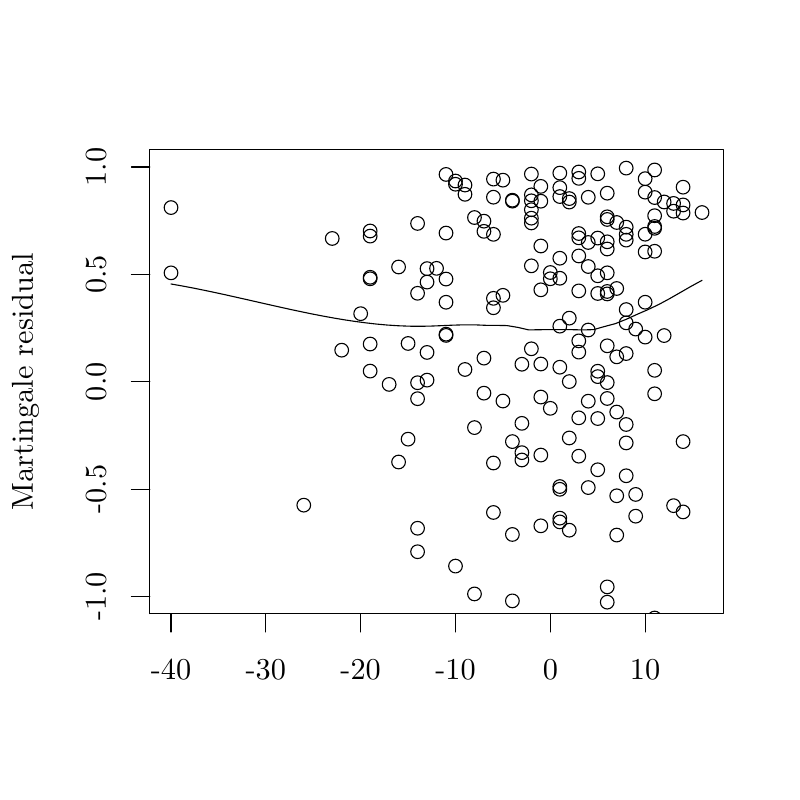 % Created by tikzDevice version 0.8.1 on 2015-02-03 06:53:55
% !TEX encoding = UTF-8 Unicode
\documentclass[11pt]{memoir}
\nonstopmode

\usepackage{tikz}

\usepackage[active,tightpage,psfixbb]{preview}

\PreviewEnvironment{pgfpicture}

\setlength\PreviewBorder{0pt}

\usepackage{amsmath}
\newcommand{\SweaveOpts}[1]{}  % do not interfere with LaTeX
\newcommand{\SweaveInput}[1]{} % because they are not real TeX commands
\newcommand{\Sexpr}[1]{}       % will only be parsed by R


\usepackage{geometry}
\usepackage{amsmath}
\usepackage{lscape}
\geometry{verbose,tmargin=2.5cm,bmargin=2.5cm,lmargin=2.5cm,rmargin=2.5cm}


\begin{document}

\begin{tikzpicture}[x=1pt,y=1pt]
\definecolor{fillColor}{RGB}{255,255,255}
\path[use as bounding box,fill=fillColor,fill opacity=0.00] (0,0) rectangle (289.08,289.08);
\begin{scope}
\path[clip] ( 54.12, 67.32) rectangle (261.36,234.96);
\definecolor{drawColor}{RGB}{0,0,0}

\path[draw=drawColor,line width= 0.4pt,line join=round,line cap=round] (144.03,122.13) circle (  2.47);

\path[draw=drawColor,line width= 0.4pt,line join=round,line cap=round] (215.99,152.99) circle (  2.47);

\path[draw=drawColor,line width= 0.4pt,line join=round,line cap=round] (168.02,218.86) circle (  2.47);

\path[draw=drawColor,line width= 0.4pt,line join=round,line cap=round] (133.75,203.76) circle (  2.47);

\path[draw=drawColor,line width= 0.4pt,line join=round,line cap=round] (120.05,202.91) circle (  2.47);

\path[draw=drawColor,line width= 0.4pt,line join=round,line cap=round] (171.45,210.48) circle (  2.47);

\path[draw=drawColor,line width= 0.4pt,line join=round,line cap=round] (192.01,226.18) circle (  2.47);

\path[draw=drawColor,line width= 0.4pt,line join=round,line cap=round] (215.99,119.33) circle (  2.47);

\path[draw=drawColor,line width= 0.4pt,line join=round,line cap=round] (161.17,226.05) circle (  2.47);

\path[draw=drawColor,line width= 0.4pt,line join=round,line cap=round] (192.01,218.66) circle (  2.47);

\path[draw=drawColor,line width= 0.4pt,line join=round,line cap=round] (198.86,141.53) circle (  2.47);

\path[draw=drawColor,line width= 0.4pt,line join=round,line cap=round] (178.30,103.90) circle (  2.47);

\path[draw=drawColor,line width= 0.4pt,line join=round,line cap=round] (246.83,212.09) circle (  2.47);

\path[draw=drawColor,line width= 0.4pt,line join=round,line cap=round] (212.57,112.90) circle (  2.47);

\path[draw=drawColor,line width= 0.4pt,line join=round,line cap=round] (219.42,164.12) circle (  2.47);

\path[draw=drawColor,line width= 0.4pt,line join=round,line cap=round] (178.30, 56.50) circle (  2.47);

\path[draw=drawColor,line width= 0.4pt,line join=round,line cap=round] (150.89,183.10) circle (  2.47);

\path[draw=drawColor,line width= 0.4pt,line join=round,line cap=round] (219.42,182.87) circle (  2.47);

\path[draw=drawColor,line width= 0.4pt,line join=round,line cap=round] (219.42,219.28) circle (  2.47);

\path[draw=drawColor,line width= 0.4pt,line join=round,line cap=round] (192.01,208.52) circle (  2.47);

\path[draw=drawColor,line width= 0.4pt,line join=round,line cap=round] (154.31,151.72) circle (  2.47);

\path[draw=drawColor,line width= 0.4pt,line join=round,line cap=round] (236.55,227.66) circle (  2.47);

\path[draw=drawColor,line width= 0.4pt,line join=round,line cap=round] (192.01,216.52) circle (  2.47);

\path[draw=drawColor,line width= 0.4pt,line join=round,line cap=round] (133.75,188.88) circle (  2.47);

\path[draw=drawColor,line width= 0.4pt,line join=round,line cap=round] (209.14,165.90) circle (  2.47);

\path[draw=drawColor,line width= 0.4pt,line join=round,line cap=round] (202.29,218.05) circle (  2.47);

\path[draw=drawColor,line width= 0.4pt,line join=round,line cap=round] (188.58,157.46) circle (  2.47);

\path[draw=drawColor,line width= 0.4pt,line join=round,line cap=round] (226.27,117.16) circle (  2.47);

\path[draw=drawColor,line width= 0.4pt,line join=round,line cap=round] (222.85,208.68) circle (  2.47);

\path[draw=drawColor,line width= 0.4pt,line join=round,line cap=round] (123.47,162.54) circle (  2.47);

\path[draw=drawColor,line width= 0.4pt,line join=round,line cap=round] (195.43, 99.07) circle (  2.47);

\path[draw=drawColor,line width= 0.4pt,line join=round,line cap=round] (226.27,135.69) circle (  2.47);

\path[draw=drawColor,line width= 0.4pt,line join=round,line cap=round] (195.43,221.73) circle (  2.47);

\path[draw=drawColor,line width= 0.4pt,line join=round,line cap=round] (236.55,206.58) circle (  2.47);

\path[draw=drawColor,line width= 0.4pt,line join=round,line cap=round] (209.14,203.13) circle (  2.47);

\path[draw=drawColor,line width= 0.4pt,line join=round,line cap=round] (236.55,155.26) circle (  2.47);

\path[draw=drawColor,line width= 0.4pt,line join=round,line cap=round] (195.43,200.19) circle (  2.47);

\path[draw=drawColor,line width= 0.4pt,line join=round,line cap=round] (215.99,137.84) circle (  2.47);

\path[draw=drawColor,line width= 0.4pt,line join=round,line cap=round] (178.30,177.87) circle (  2.47);

\path[draw=drawColor,line width= 0.4pt,line join=round,line cap=round] (198.86,190.61) circle (  2.47);

\path[draw=drawColor,line width= 0.4pt,line join=round,line cap=round] (168.02,222.21) circle (  2.47);

\path[draw=drawColor,line width= 0.4pt,line join=round,line cap=round] (205.71, 97.49) circle (  2.47);

\path[draw=drawColor,line width= 0.4pt,line join=round,line cap=round] (236.55, 65.76) circle (  2.47);

\path[draw=drawColor,line width= 0.4pt,line join=round,line cap=round] (161.17,204.86) circle (  2.47);

\path[draw=drawColor,line width= 0.4pt,line join=round,line cap=round] (195.43,216.37) circle (  2.47);

\path[draw=drawColor,line width= 0.4pt,line join=round,line cap=round] (154.31,192.01) circle (  2.47);

\path[draw=drawColor,line width= 0.4pt,line join=round,line cap=round] (202.29,112.27) circle (  2.47);

\path[draw=drawColor,line width= 0.4pt,line join=round,line cap=round] (219.42, 71.49) circle (  2.47);

\path[draw=drawColor,line width= 0.4pt,line join=round,line cap=round] (202.29,100.49) circle (  2.47);

\path[draw=drawColor,line width= 0.4pt,line join=round,line cap=round] (133.75,205.61) circle (  2.47);

\path[draw=drawColor,line width= 0.4pt,line join=round,line cap=round] (209.14,226.93) circle (  2.47);

\path[draw=drawColor,line width= 0.4pt,line join=round,line cap=round] (236.55, 49.97) circle (  2.47);

\path[draw=drawColor,line width= 0.4pt,line join=round,line cap=round] (195.43,157.54) circle (  2.47);

\path[draw=drawColor,line width= 0.4pt,line join=round,line cap=round] (109.77,106.54) circle (  2.47);

\path[draw=drawColor,line width= 0.4pt,line join=round,line cap=round] (219.42,201.70) circle (  2.47);

\path[draw=drawColor,line width= 0.4pt,line join=round,line cap=round] (236.55,207.24) circle (  2.47);

\path[draw=drawColor,line width= 0.4pt,line join=round,line cap=round] (174.87,147.01) circle (  2.47);

\path[draw=drawColor,line width= 0.4pt,line join=round,line cap=round] (164.59,223.67) circle (  2.47);

\path[draw=drawColor,line width= 0.4pt,line join=round,line cap=round] (243.40,215.57) circle (  2.47);

\path[draw=drawColor,line width= 0.4pt,line join=round,line cap=round] (222.85,160.13) circle (  2.47);

\path[draw=drawColor,line width= 0.4pt,line join=round,line cap=round] (233.12,167.27) circle (  2.47);

\path[draw=drawColor,line width= 0.4pt,line join=round,line cap=round] (233.12,224.52) circle (  2.47);

\path[draw=drawColor,line width= 0.4pt,line join=round,line cap=round] (239.98,167.82) circle (  2.47);

\path[draw=drawColor,line width= 0.4pt,line join=round,line cap=round] (226.27,204.40) circle (  2.47);

\path[draw=drawColor,line width= 0.4pt,line join=round,line cap=round] (198.86,188.34) circle (  2.47);

\path[draw=drawColor,line width= 0.4pt,line join=round,line cap=round] (209.14,183.96) circle (  2.47);

\path[draw=drawColor,line width= 0.4pt,line join=round,line cap=round] (209.14,124.24) circle (  2.47);

\path[draw=drawColor,line width= 0.4pt,line join=round,line cap=round] (222.85,184.83) circle (  2.47);

\path[draw=drawColor,line width= 0.4pt,line join=round,line cap=round] (195.43,124.64) circle (  2.47);

\path[draw=drawColor,line width= 0.4pt,line join=round,line cap=round] (236.55,146.78) circle (  2.47);

\path[draw=drawColor,line width= 0.4pt,line join=round,line cap=round] (192.01,213.30) circle (  2.47);

\path[draw=drawColor,line width= 0.4pt,line join=round,line cap=round] (188.58,136.10) circle (  2.47);

\path[draw=drawColor,line width= 0.4pt,line join=round,line cap=round] (168.02,155.57) circle (  2.47);

\path[draw=drawColor,line width= 0.4pt,line join=round,line cap=round] (150.89,145.01) circle (  2.47);

\path[draw=drawColor,line width= 0.4pt,line join=round,line cap=round] (171.45,134.57) circle (  2.47);

\path[draw=drawColor,line width= 0.4pt,line join=round,line cap=round] (215.99,154.93) circle (  2.47);

\path[draw=drawColor,line width= 0.4pt,line join=round,line cap=round] (226.27,202.31) circle (  2.47);

\path[draw=drawColor,line width= 0.4pt,line join=round,line cap=round] (215.99,183.03) circle (  2.47);

\path[draw=drawColor,line width= 0.4pt,line join=round,line cap=round] (157.74,192.11) circle (  2.47);

\path[draw=drawColor,line width= 0.4pt,line join=round,line cap=round] (215.99,203.05) circle (  2.47);

\path[draw=drawColor,line width= 0.4pt,line join=round,line cap=round] (202.29,156.39) circle (  2.47);

\path[draw=drawColor,line width= 0.4pt,line join=round,line cap=round] (192.01,163.04) circle (  2.47);

\path[draw=drawColor,line width= 0.4pt,line join=round,line cap=round] (215.99,226.26) circle (  2.47);

\path[draw=drawColor,line width= 0.4pt,line join=round,line cap=round] (212.57,201.46) circle (  2.47);

\path[draw=drawColor,line width= 0.4pt,line join=round,line cap=round] (209.14,196.59) circle (  2.47);

\path[draw=drawColor,line width= 0.4pt,line join=round,line cap=round] (202.29,113.26) circle (  2.47);

\path[draw=drawColor,line width= 0.4pt,line join=round,line cap=round] (192.01,210.24) circle (  2.47);

\path[draw=drawColor,line width= 0.4pt,line join=round,line cap=round] (202.29,188.53) circle (  2.47);

\path[draw=drawColor,line width= 0.4pt,line join=round,line cap=round] (246.83,221.44) circle (  2.47);

\path[draw=drawColor,line width= 0.4pt,line join=round,line cap=round] (222.85,109.93) circle (  2.47);

\path[draw=drawColor,line width= 0.4pt,line join=round,line cap=round] (147.46,164.97) circle (  2.47);

\path[draw=drawColor,line width= 0.4pt,line join=round,line cap=round] (205.71,130.82) circle (  2.47);

\path[draw=drawColor,line width= 0.4pt,line join=round,line cap=round] (185.15, 71.95) circle (  2.47);

\path[draw=drawColor,line width= 0.4pt,line join=round,line cap=round] (185.15,129.51) circle (  2.47);

\path[draw=drawColor,line width= 0.4pt,line join=round,line cap=round] (178.30,204.40) circle (  2.47);

\path[draw=drawColor,line width= 0.4pt,line join=round,line cap=round] (205.71,217.32) circle (  2.47);

\path[draw=drawColor,line width= 0.4pt,line join=round,line cap=round] (226.27,228.33) circle (  2.47);

\path[draw=drawColor,line width= 0.4pt,line join=round,line cap=round] (164.59, 84.52) circle (  2.47);

\path[draw=drawColor,line width= 0.4pt,line join=round,line cap=round] (195.43,184.35) circle (  2.47);

\path[draw=drawColor,line width= 0.4pt,line join=round,line cap=round] (150.89,208.34) circle (  2.47);

\path[draw=drawColor,line width= 0.4pt,line join=round,line cap=round] (161.17,168.32) circle (  2.47);

\path[draw=drawColor,line width= 0.4pt,line join=round,line cap=round] (205.71,216.06) circle (  2.47);

\path[draw=drawColor,line width= 0.4pt,line join=round,line cap=round] (154.31,161.73) circle (  2.47);

\path[draw=drawColor,line width= 0.4pt,line join=round,line cap=round] (212.57,192.77) circle (  2.47);

\path[draw=drawColor,line width= 0.4pt,line join=round,line cap=round] (229.70,170.17) circle (  2.47);

\path[draw=drawColor,line width= 0.4pt,line join=round,line cap=round] (215.99,189.42) circle (  2.47);

\path[draw=drawColor,line width= 0.4pt,line join=round,line cap=round] (253.68,212.28) circle (  2.47);

\path[draw=drawColor,line width= 0.4pt,line join=round,line cap=round] ( 61.80,214.07) circle (  2.47);

\path[draw=drawColor,line width= 0.4pt,line join=round,line cap=round] (161.17,167.88) circle (  2.47);

\path[draw=drawColor,line width= 0.4pt,line join=round,line cap=round] (219.42,209.78) circle (  2.47);

\path[draw=drawColor,line width= 0.4pt,line join=round,line cap=round] (219.42,183.76) circle (  2.47);

\path[draw=drawColor,line width= 0.4pt,line join=round,line cap=round] (171.45, 74.46) circle (  2.47);

\path[draw=drawColor,line width= 0.4pt,line join=round,line cap=round] (209.14,224.63) circle (  2.47);

\path[draw=drawColor,line width= 0.4pt,line join=round,line cap=round] (246.83,129.50) circle (  2.47);

\path[draw=drawColor,line width= 0.4pt,line join=round,line cap=round] (246.83,104.10) circle (  2.47);

\path[draw=drawColor,line width= 0.4pt,line join=round,line cap=round] (215.99, 16.07) circle (  2.47);

\path[draw=drawColor,line width= 0.4pt,line join=round,line cap=round] (205.71,174.12) circle (  2.47);

\path[draw=drawColor,line width= 0.4pt,line join=round,line cap=round] (164.59,222.50) circle (  2.47);

\path[draw=drawColor,line width= 0.4pt,line join=round,line cap=round] (133.75,154.98) circle (  2.47);

\path[draw=drawColor,line width= 0.4pt,line join=round,line cap=round] (161.17,188.24) circle (  2.47);

\path[draw=drawColor,line width= 0.4pt,line join=round,line cap=round] (130.33,175.73) circle (  2.47);

\path[draw=drawColor,line width= 0.4pt,line join=round,line cap=round] (185.15,216.40) circle (  2.47);

\path[draw=drawColor,line width= 0.4pt,line join=round,line cap=round] (212.57,217.79) circle (  2.47);

\path[draw=drawColor,line width= 0.4pt,line join=round,line cap=round] (246.83,215.02) circle (  2.47);

\path[draw=drawColor,line width= 0.4pt,line join=round,line cap=round] (150.89, 89.71) circle (  2.47);

\path[draw=drawColor,line width= 0.4pt,line join=round,line cap=round] (144.03,192.60) circle (  2.47);

\path[draw=drawColor,line width= 0.4pt,line join=round,line cap=round] (133.75,164.76) circle (  2.47);

\path[draw=drawColor,line width= 0.4pt,line join=round,line cap=round] (181.73,144.17) circle (  2.47);

\path[draw=drawColor,line width= 0.4pt,line join=round,line cap=round] (219.42,199.10) circle (  2.47);

\path[draw=drawColor,line width= 0.4pt,line join=round,line cap=round] (219.42, 77.00) circle (  2.47);

\path[draw=drawColor,line width= 0.4pt,line join=round,line cap=round] (233.12,219.65) circle (  2.47);

\path[draw=drawColor,line width= 0.4pt,line join=round,line cap=round] (178.30,181.27) circle (  2.47);

\path[draw=drawColor,line width= 0.4pt,line join=round,line cap=round] (181.73,223.98) circle (  2.47);

\path[draw=drawColor,line width= 0.4pt,line join=round,line cap=round] (140.61,150.18) circle (  2.47);

\path[draw=drawColor,line width= 0.4pt,line join=round,line cap=round] (226.27,207.00) circle (  2.47);

\path[draw=drawColor,line width= 0.4pt,line join=round,line cap=round] (219.42,145.09) circle (  2.47);

\path[draw=drawColor,line width= 0.4pt,line join=round,line cap=round] (202.29,195.77) circle (  2.47);

\path[draw=drawColor,line width= 0.4pt,line join=round,line cap=round] (226.27,129.03) circle (  2.47);

\path[draw=drawColor,line width= 0.4pt,line join=round,line cap=round] (202.29,221.28) circle (  2.47);

\path[draw=drawColor,line width= 0.4pt,line join=round,line cap=round] (188.58,122.86) circle (  2.47);

\path[draw=drawColor,line width= 0.4pt,line join=round,line cap=round] (209.14,161.84) circle (  2.47);

\path[draw=drawColor,line width= 0.4pt,line join=round,line cap=round] (226.27,172.41) circle (  2.47);

\path[draw=drawColor,line width= 0.4pt,line join=round,line cap=round] (150.89, 98.20) circle (  2.47);

\path[draw=drawColor,line width= 0.4pt,line join=round,line cap=round] (222.85,140.18) circle (  2.47);

\path[draw=drawColor,line width= 0.4pt,line join=round,line cap=round] (154.31,187.15) circle (  2.47);

\path[draw=drawColor,line width= 0.4pt,line join=round,line cap=round] (174.87,209.16) circle (  2.47);

\path[draw=drawColor,line width= 0.4pt,line join=round,line cap=round] (188.58,125.51) circle (  2.47);

\path[draw=drawColor,line width= 0.4pt,line join=round,line cap=round] (161.17,179.86) circle (  2.47);

\path[draw=drawColor,line width= 0.4pt,line join=round,line cap=round] (178.30,217.82) circle (  2.47);

\path[draw=drawColor,line width= 0.4pt,line join=round,line cap=round] (174.87,205.48) circle (  2.47);

\path[draw=drawColor,line width= 0.4pt,line join=round,line cap=round] (233.12,179.87) circle (  2.47);

\path[draw=drawColor,line width= 0.4pt,line join=round,line cap=round] (209.14,138.09) circle (  2.47);

\path[draw=drawColor,line width= 0.4pt,line join=round,line cap=round] (202.29,171.22) circle (  2.47);

\path[draw=drawColor,line width= 0.4pt,line join=round,line cap=round] (236.55,198.28) circle (  2.47);

\path[draw=drawColor,line width= 0.4pt,line join=round,line cap=round] (222.85, 35.07) circle (  2.47);

\path[draw=drawColor,line width= 0.4pt,line join=round,line cap=round] (209.14,204.69) circle (  2.47);

\path[draw=drawColor,line width= 0.4pt,line join=round,line cap=round] (192.01,193.02) circle (  2.47);

\path[draw=drawColor,line width= 0.4pt,line join=round,line cap=round] (150.89,150.78) circle (  2.47);

\path[draw=drawColor,line width= 0.4pt,line join=round,line cap=round] (219.42,150.83) circle (  2.47);

\path[draw=drawColor,line width= 0.4pt,line join=round,line cap=round] (212.57,169.83) circle (  2.47);

\path[draw=drawColor,line width= 0.4pt,line join=round,line cap=round] (243.40,106.36) circle (  2.47);

\path[draw=drawColor,line width= 0.4pt,line join=round,line cap=round] (229.70,102.56) circle (  2.47);

\path[draw=drawColor,line width= 0.4pt,line join=round,line cap=round] (185.15,216.74) circle (  2.47);

\path[draw=drawColor,line width= 0.4pt,line join=round,line cap=round] ( 61.80,190.48) circle (  2.47);

\path[draw=drawColor,line width= 0.4pt,line join=round,line cap=round] (236.55,211.13) circle (  2.47);

\path[draw=drawColor,line width= 0.4pt,line join=round,line cap=round] (178.30,224.36) circle (  2.47);

\path[draw=drawColor,line width= 0.4pt,line join=round,line cap=round] (202.29,101.85) circle (  2.47);

\path[draw=drawColor,line width= 0.4pt,line join=round,line cap=round] (198.86, 54.49) circle (  2.47);

\path[draw=drawColor,line width= 0.4pt,line join=round,line cap=round] (222.85, 95.73) circle (  2.47);

\path[draw=drawColor,line width= 0.4pt,line join=round,line cap=round] (226.27,177.21) circle (  2.47);

\path[draw=drawColor,line width= 0.4pt,line join=round,line cap=round] (195.43,145.60) circle (  2.47);

\path[draw=drawColor,line width= 0.4pt,line join=round,line cap=round] (243.40,212.76) circle (  2.47);

\path[draw=drawColor,line width= 0.4pt,line join=round,line cap=round] (181.73,182.36) circle (  2.47);

\path[draw=drawColor,line width= 0.4pt,line join=round,line cap=round] (226.27,161.32) circle (  2.47);

\path[draw=drawColor,line width= 0.4pt,line join=round,line cap=round] (202.29,226.53) circle (  2.47);

\path[draw=drawColor,line width= 0.4pt,line join=round,line cap=round] (236.55,217.70) circle (  2.47);

\path[draw=drawColor,line width= 0.4pt,line join=round,line cap=round] (219.42,210.73) circle (  2.47);

\path[draw=drawColor,line width= 0.4pt,line join=round,line cap=round] (239.98,216.10) circle (  2.47);

\path[draw=drawColor,line width= 0.4pt,line join=round,line cap=round] (185.15, 95.95) circle (  2.47);

\path[draw=drawColor,line width= 0.4pt,line join=round,line cap=round] (233.12,198.03) circle (  2.47);

\path[draw=drawColor,line width= 0.4pt,line join=round,line cap=round] (219.42,190.49) circle (  2.47);

\path[draw=drawColor,line width= 0.4pt,line join=round,line cap=round] (233.12,204.44) circle (  2.47);

\path[draw=drawColor,line width= 0.4pt,line join=round,line cap=round] (212.57,144.11) circle (  2.47);

\path[draw=drawColor,line width= 0.4pt,line join=round,line cap=round] (205.71,151.19) circle (  2.47);

\path[draw=drawColor,line width= 0.4pt,line join=round,line cap=round] (239.98,  2.17) circle (  2.47);

\path[draw=drawColor,line width= 0.4pt,line join=round,line cap=round] (178.30,121.77) circle (  2.47);

\path[draw=drawColor,line width= 0.4pt,line join=round,line cap=round] (174.87,159.67) circle (  2.47);

\path[draw=drawColor,line width= 0.4pt,line join=round,line cap=round] (147.46,130.39) circle (  2.47);

\path[draw=drawColor,line width= 0.4pt,line join=round,line cap=round] (229.70,110.42) circle (  2.47);

\path[draw=drawColor,line width= 0.4pt,line join=round,line cap=round] (192.01, 27.03) circle (  2.47);

\path[draw=drawColor,line width= 0.4pt,line join=round,line cap=round] (133.75,188.34) circle (  2.47);
\end{scope}
\begin{scope}
\path[clip] (  0.00,  0.00) rectangle (289.08,289.08);
\definecolor{drawColor}{RGB}{0,0,0}

\path[draw=drawColor,line width= 0.4pt,line join=round,line cap=round] ( 61.80, 67.32) -- (233.12, 67.32);

\path[draw=drawColor,line width= 0.4pt,line join=round,line cap=round] ( 61.80, 67.32) -- ( 61.80, 60.72);

\path[draw=drawColor,line width= 0.4pt,line join=round,line cap=round] ( 96.06, 67.32) -- ( 96.06, 60.72);

\path[draw=drawColor,line width= 0.4pt,line join=round,line cap=round] (130.33, 67.32) -- (130.33, 60.72);

\path[draw=drawColor,line width= 0.4pt,line join=round,line cap=round] (164.59, 67.32) -- (164.59, 60.72);

\path[draw=drawColor,line width= 0.4pt,line join=round,line cap=round] (198.86, 67.32) -- (198.86, 60.72);

\path[draw=drawColor,line width= 0.4pt,line join=round,line cap=round] (233.12, 67.32) -- (233.12, 60.72);

\node[text=drawColor,anchor=base,inner sep=0pt, outer sep=0pt, scale=  1.00] at ( 61.80, 43.56) {-40};

\node[text=drawColor,anchor=base,inner sep=0pt, outer sep=0pt, scale=  1.00] at ( 96.06, 43.56) {-30};

\node[text=drawColor,anchor=base,inner sep=0pt, outer sep=0pt, scale=  1.00] at (130.33, 43.56) {-20};

\node[text=drawColor,anchor=base,inner sep=0pt, outer sep=0pt, scale=  1.00] at (164.59, 43.56) {-10};

\node[text=drawColor,anchor=base,inner sep=0pt, outer sep=0pt, scale=  1.00] at (198.86, 43.56) {0};

\node[text=drawColor,anchor=base,inner sep=0pt, outer sep=0pt, scale=  1.00] at (233.12, 43.56) {10};

\path[draw=drawColor,line width= 0.4pt,line join=round,line cap=round] ( 54.12, 73.53) -- ( 54.12,228.75);

\path[draw=drawColor,line width= 0.4pt,line join=round,line cap=round] ( 54.12, 73.53) -- ( 47.52, 73.53);

\path[draw=drawColor,line width= 0.4pt,line join=round,line cap=round] ( 54.12,112.33) -- ( 47.52,112.33);

\path[draw=drawColor,line width= 0.4pt,line join=round,line cap=round] ( 54.12,151.14) -- ( 47.52,151.14);

\path[draw=drawColor,line width= 0.4pt,line join=round,line cap=round] ( 54.12,189.95) -- ( 47.52,189.95);

\path[draw=drawColor,line width= 0.4pt,line join=round,line cap=round] ( 54.12,228.75) -- ( 47.52,228.75);

\node[text=drawColor,rotate= 90.00,anchor=base,inner sep=0pt, outer sep=0pt, scale=  1.00] at ( 38.28, 73.53) {-1.0};

\node[text=drawColor,rotate= 90.00,anchor=base,inner sep=0pt, outer sep=0pt, scale=  1.00] at ( 38.28,112.33) {-0.5};

\node[text=drawColor,rotate= 90.00,anchor=base,inner sep=0pt, outer sep=0pt, scale=  1.00] at ( 38.28,151.14) {0.0};

\node[text=drawColor,rotate= 90.00,anchor=base,inner sep=0pt, outer sep=0pt, scale=  1.00] at ( 38.28,189.95) {0.5};

\node[text=drawColor,rotate= 90.00,anchor=base,inner sep=0pt, outer sep=0pt, scale=  1.00] at ( 38.28,228.75) {1.0};

\path[draw=drawColor,line width= 0.4pt,line join=round,line cap=round] ( 54.12, 67.32) --
	(261.36, 67.32) --
	(261.36,234.96) --
	( 54.12,234.96) --
	( 54.12, 67.32);
\end{scope}
\begin{scope}
\path[clip] (  0.00,  0.00) rectangle (289.08,289.08);
\definecolor{drawColor}{RGB}{0,0,0}

\node[text=drawColor,rotate= 90.00,anchor=base,inner sep=0pt, outer sep=0pt, scale=  1.00] at ( 11.88,151.14) {Martingale residual};
\end{scope}
\begin{scope}
\path[clip] ( 54.12, 67.32) rectangle (261.36,234.96);
\definecolor{drawColor}{RGB}{0,0,0}

\path[draw=drawColor,line width= 0.4pt,line join=round,line cap=round] ( 61.80,186.46) --
	( 65.71,185.77) --
	( 69.63,185.03) --
	( 73.54,184.24) --
	( 77.46,183.42) --
	( 81.38,182.57) --
	( 85.29,181.69) --
	( 89.21,180.81) --
	( 93.12,179.92) --
	( 97.04,179.03) --
	(100.96,178.15) --
	(104.87,177.28) --
	(108.79,176.45) --
	(112.70,175.64) --
	(116.62,174.88) --
	(120.54,174.17) --
	(124.45,173.51) --
	(128.37,172.92) --
	(132.29,172.40) --
	(136.20,171.96) --
	(140.12,171.61) --
	(144.03,171.36) --
	(147.95,171.21) --
	(151.87,171.17) --
	(155.78,171.25) --
	(159.70,171.41) --
	(163.61,171.58) --
	(167.53,171.70) --
	(171.45,171.70) --
	(175.36,171.53) --
	(179.28,171.50) --
	(183.19,171.43) --
	(187.11,170.78) --
	(191.03,169.87) --
	(194.94,169.93) --
	(198.86,169.99) --
	(202.78,169.99) --
	(206.69,169.95) --
	(210.61,169.86) --
	(214.52,169.97) --
	(218.44,171.09) --
	(222.36,172.13) --
	(226.27,173.69) --
	(230.19,175.48) --
	(234.10,177.18) --
	(238.02,179.04) --
	(241.94,181.15) --
	(245.85,183.39) --
	(249.77,185.64) --
	(253.68,187.78);
\end{scope}
\end{tikzpicture}

\end{document}
